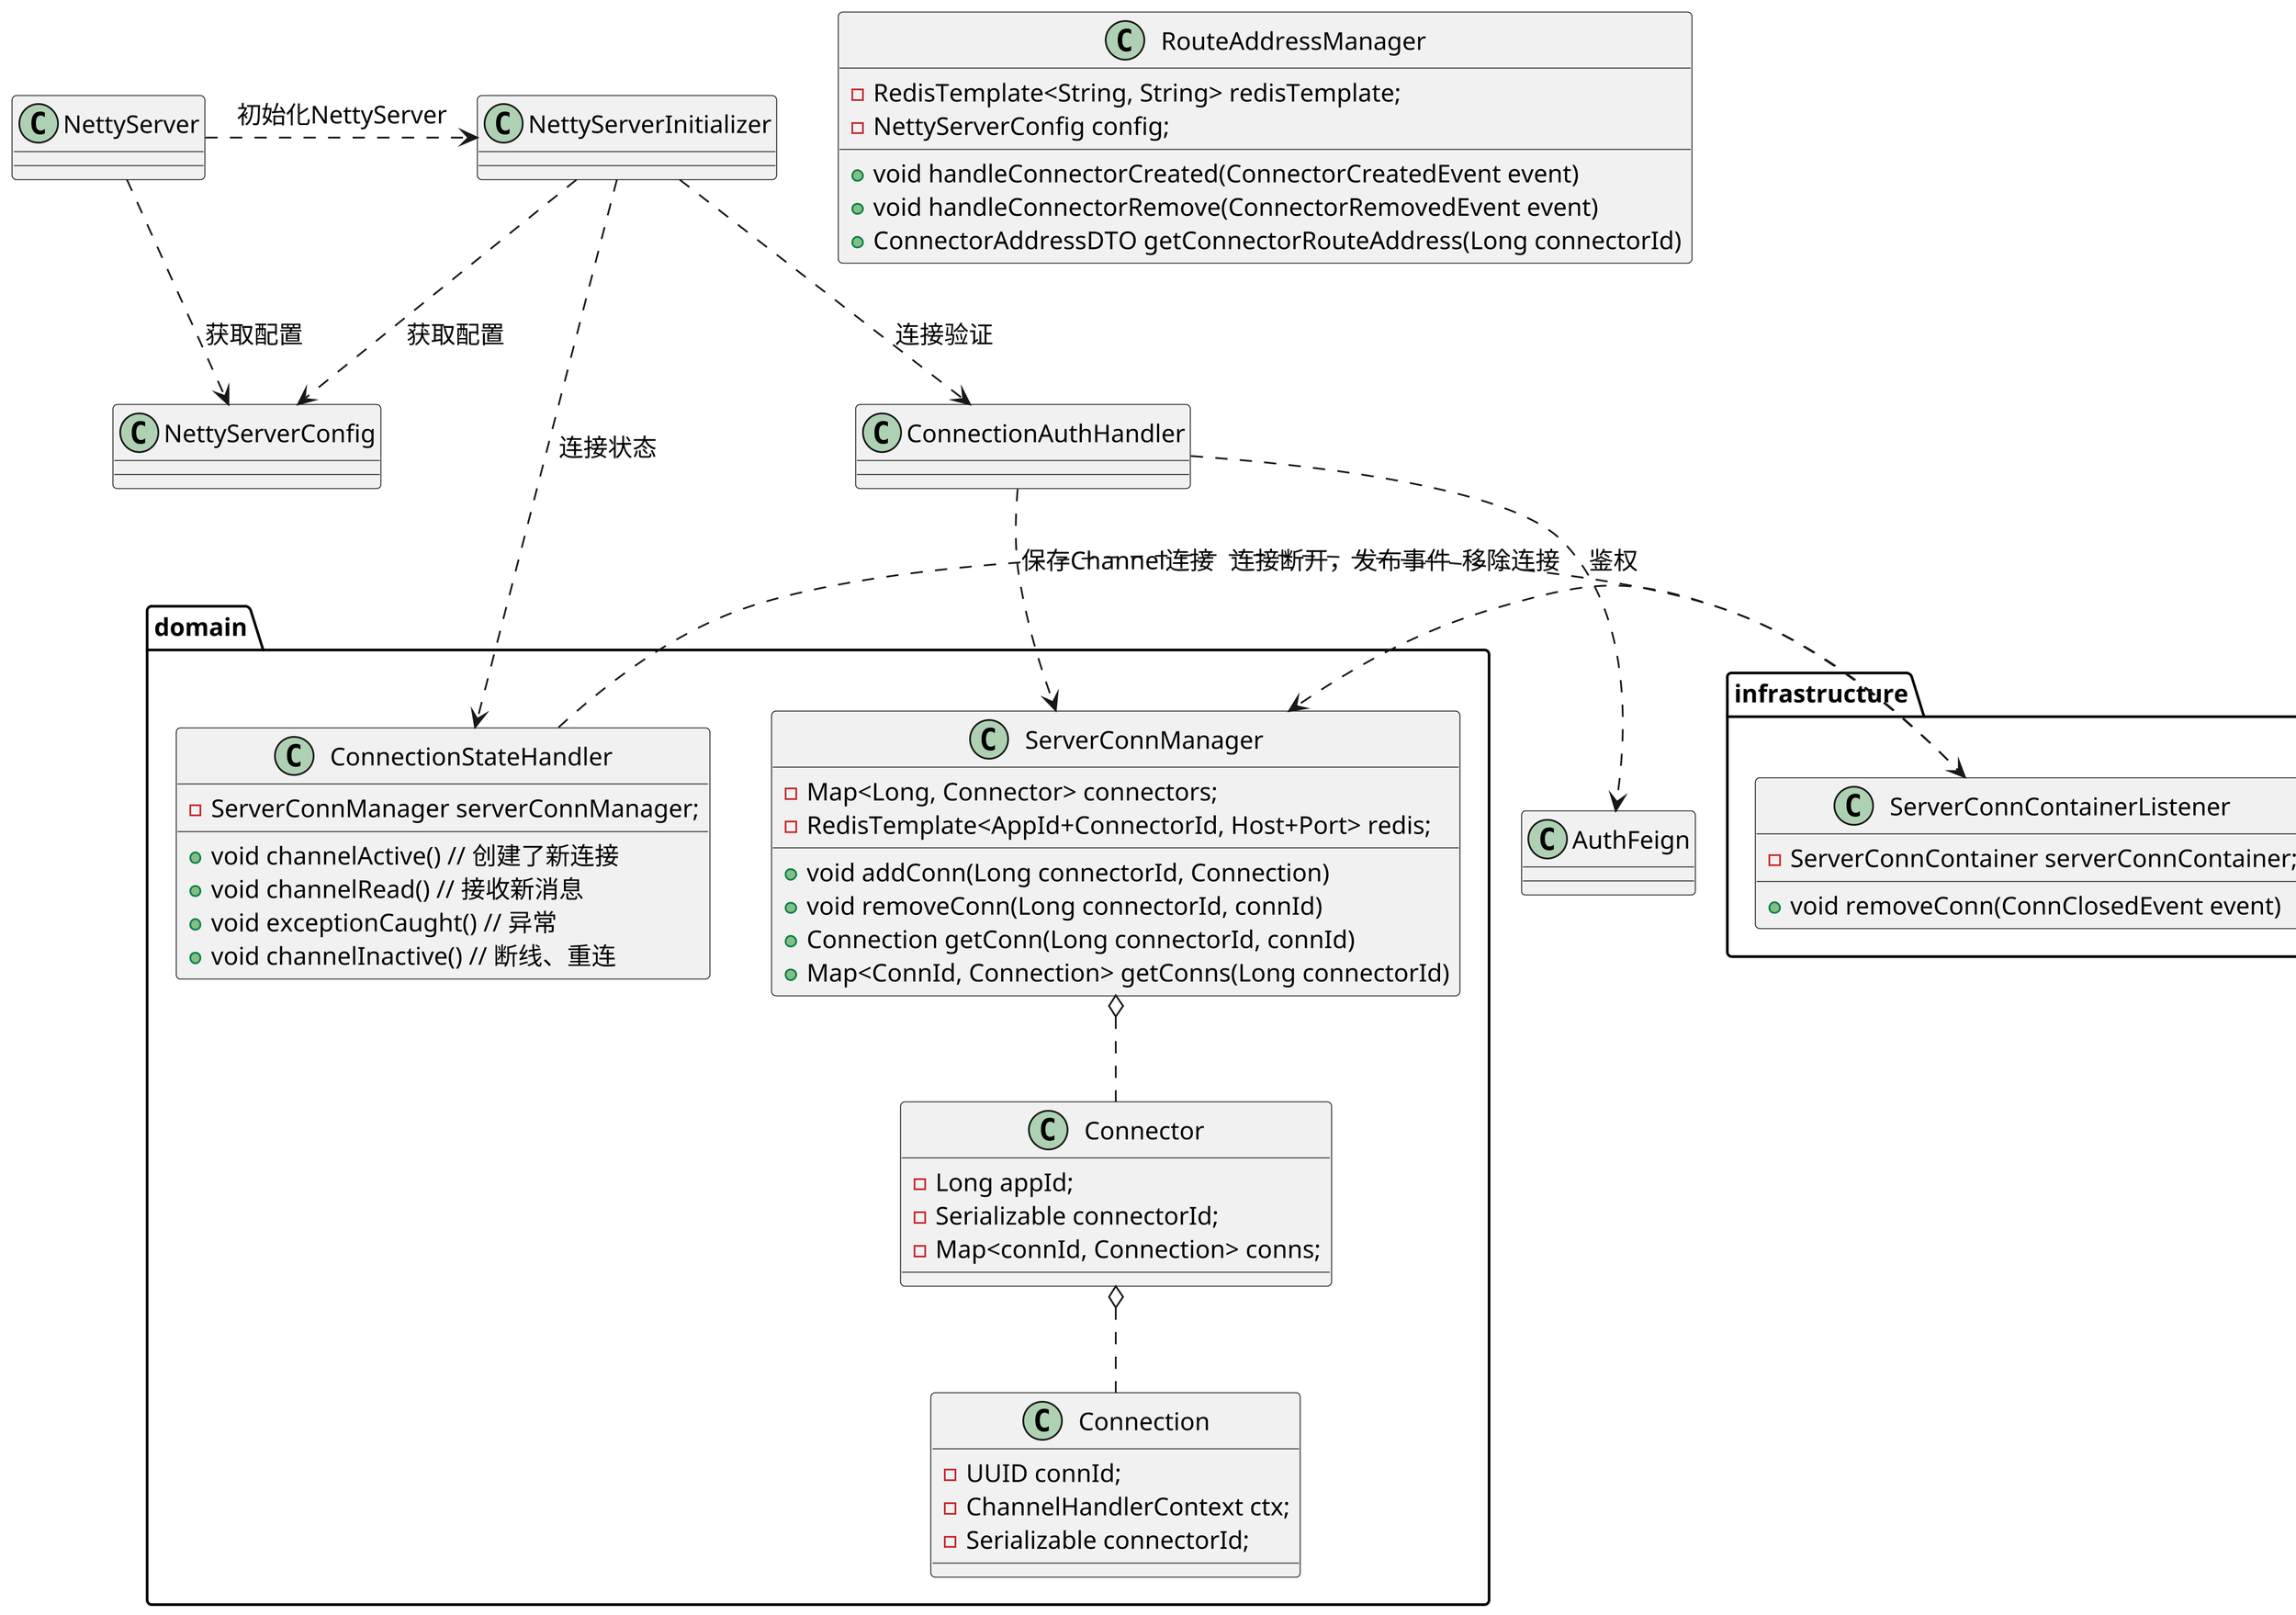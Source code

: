 @startuml
'https://plantuml.com/class-diagram
skinparam shadowing false
skinparam defaultFontName xfonts-wqy
skinparam dpi 300
skinparam activity  {
    DiamondFontSize 14
    ArrowFontSize 14
    FontSize 14
}

package infrastructure {

    class ServerConnContainerListener {
        - ServerConnContainer serverConnContainer;
        + void removeConn(ConnClosedEvent event)
    }
}

package domain {
    class ServerConnManager {
        - Map<Long, Connector> connectors;
        - RedisTemplate<AppId+ConnectorId, Host+Port> redis;
        + void addConn(Long connectorId, Connection)
        + void removeConn(Long connectorId, connId)
        + Connection getConn(Long connectorId, connId)
        + Map<ConnId, Connection> getConns(Long connectorId)
    }

    class Connector {
        - Long appId;
        - Serializable connectorId;
        - Map<connId, Connection> conns;
    }

    class Connection {
        - UUID connId;
        - ChannelHandlerContext ctx;
        - Serializable connectorId;
    }

    class ConnectionStateHandler {
        - ServerConnManager serverConnManager;
        + void channelActive() // 创建了新连接
        + void channelRead() // 接收新消息
        + void exceptionCaught() // 异常
        + void channelInactive() // 断线、重连
    }
}


ConnectionAuthHandler ..> AuthFeign: 鉴权

NettyServer .> NettyServerInitializer : 初始化NettyServer
NettyServer .> NettyServerConfig: 获取配置
NettyServerInitializer ..> NettyServerConfig: 获取配置
NettyServerInitializer .> ConnectionStateHandler: 连接状态
NettyServerInitializer ..> ConnectionAuthHandler: 连接验证


ConnectionAuthHandler ..> ServerConnManager: 保存Channel连接
ServerConnManager o.. Connector
Connector o.. Connection


ConnectionStateHandler ..> ServerConnContainerListener: 连接断开，发布事件
ServerConnContainerListener .> ServerConnManager: 移除连接

class RouteAddressManager {
    - RedisTemplate<String, String> redisTemplate;
    - NettyServerConfig config;
    + void handleConnectorCreated(ConnectorCreatedEvent event)
    + void handleConnectorRemove(ConnectorRemovedEvent event)
    + ConnectorAddressDTO getConnectorRouteAddress(Long connectorId)
}
@enduml